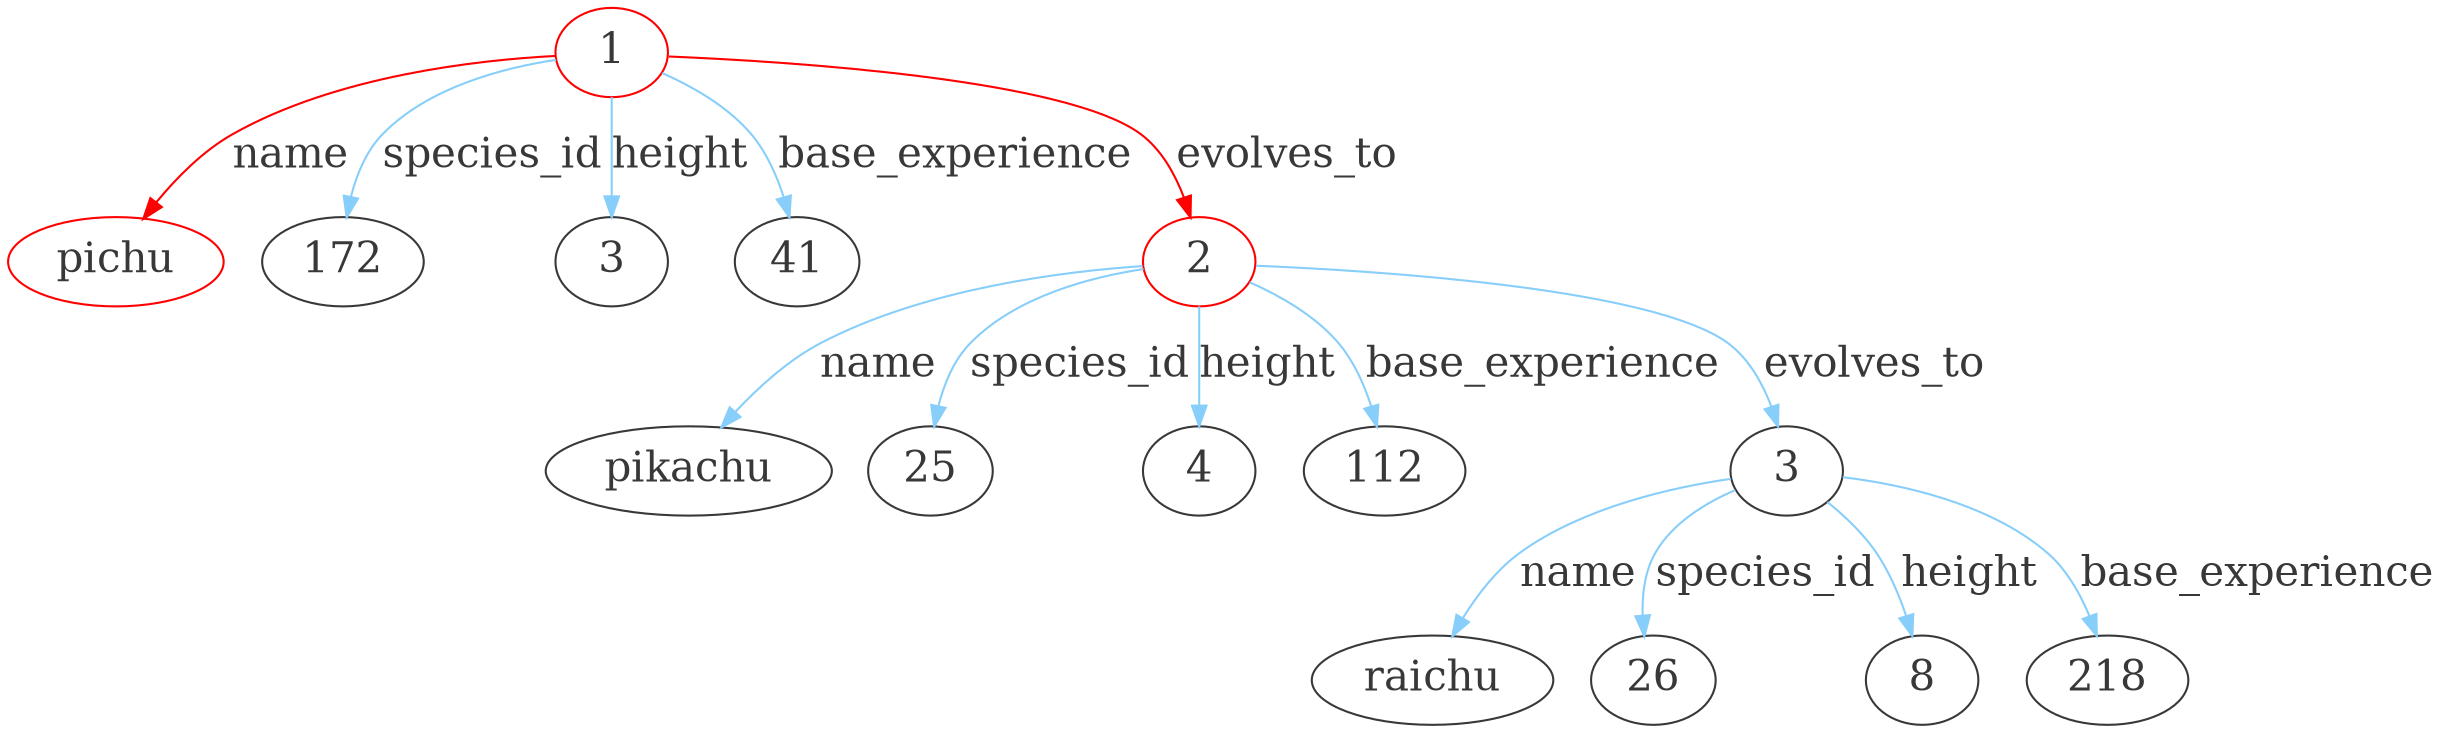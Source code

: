 digraph {
  graph [
   rankdir=TB
  ];
  node [
    style = "", fontsize = "20", fontcolor="grey22", color = "grey22", penwidth="1.0"
  ]
  edge [
    color="lightskyblue", fontcolor="grey22", penwidth="1.0", fontsize="20"
  ]

  name1 [label="pichu", color="red"]

  pichu1 [label="1", color="red"]
  "pichu1" -> name1[label="name", color="red"]
  "pichu1" -> "172"[label="species_id"]
  "pichu1" -> "3"[label="height"]
  "pichu1" -> "41"[label="base_experience"]
  "pichu1" -> "pikachu1"[label="evolves_to", color="red"]

  pikachu1 [label="2", color="red"]
  "pikachu1" -> "pikachu"[label="name"]
  "pikachu1" -> "25"[label="species_id"]
  "pikachu1" -> "4"[label="height"]
  "pikachu1" -> "112"[label="base_experience"]
  "pikachu1" -> "raichu1"[label="evolves_to"]

  raichu1 [label="3"]
  "raichu1" -> "raichu"[label="name"]
  "raichu1" -> "26"[label="species_id"]
  "raichu1" -> "8"[label="height"]
  "raichu1" -> "218"[label="base_experience"]
}

/* sudo apt-get install graphviz */
/* dot -Tpng example1_3.dot > example1_3.png && f example1_3.png */
